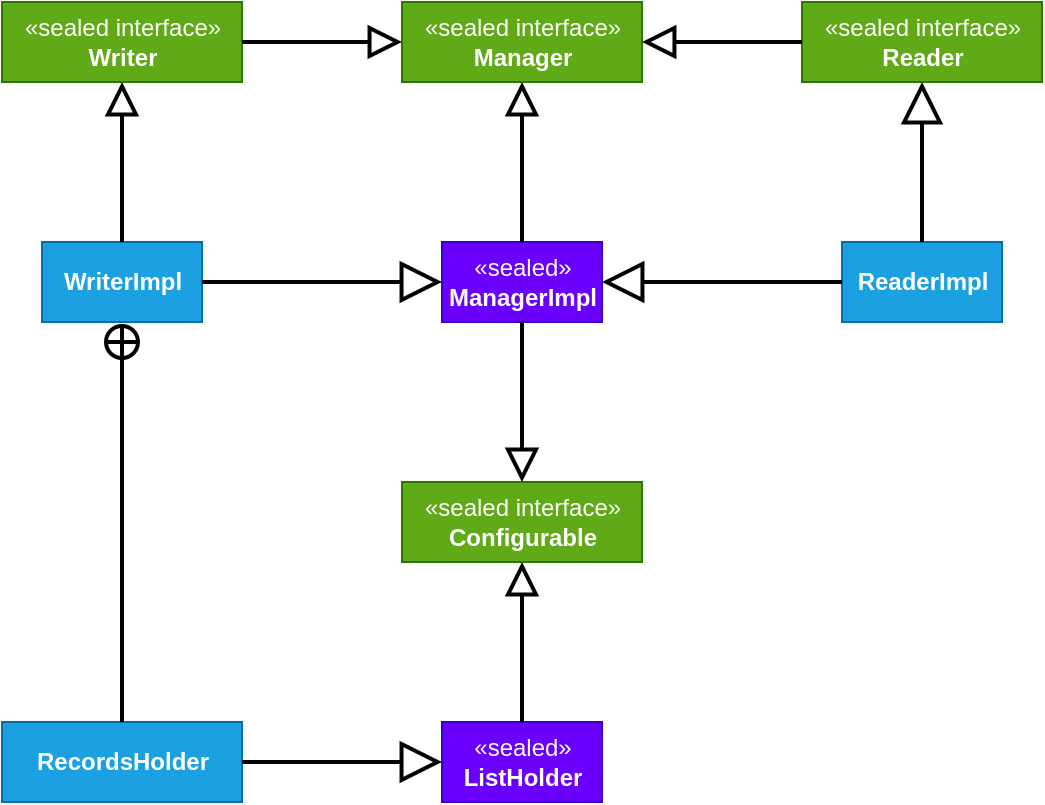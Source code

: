 <mxfile version="16.0.0" type="device" pages="2"><diagram id="4gqkbXoZPNrtpV4TiSYC" name="Manager"><mxGraphModel dx="1422" dy="873" grid="1" gridSize="10" guides="1" tooltips="1" connect="1" arrows="1" fold="1" page="1" pageScale="1" pageWidth="1169" pageHeight="827" math="0" shadow="0"><root><mxCell id="97BSthSGMk0bG24kFqdg-0"/><mxCell id="97BSthSGMk0bG24kFqdg-1" parent="97BSthSGMk0bG24kFqdg-0"/><mxCell id="97BSthSGMk0bG24kFqdg-2" value="«sealed interface»&lt;br&gt;&lt;b&gt;Configurable&lt;/b&gt;" style="html=1;fillColor=#60a917;fontColor=#ffffff;strokeColor=#2D7600;" vertex="1" parent="97BSthSGMk0bG24kFqdg-1"><mxGeometry x="240" y="280" width="120" height="40" as="geometry"/></mxCell><mxCell id="ojPJYZOT4_6PB99yHjlc-0" value="«sealed»&lt;br&gt;&lt;b&gt;ListHolder&lt;/b&gt;" style="html=1;fillColor=#6a00ff;fontColor=#ffffff;strokeColor=#3700CC;" vertex="1" parent="97BSthSGMk0bG24kFqdg-1"><mxGeometry x="260" y="400" width="80" height="40" as="geometry"/></mxCell><mxCell id="N0jveRPINmAG9H1u4sjZ-0" value="" style="endArrow=block;endFill=0;endSize=12;html=1;rounded=0;fontSize=12;strokeWidth=2;" edge="1" parent="97BSthSGMk0bG24kFqdg-1" source="ojPJYZOT4_6PB99yHjlc-0" target="97BSthSGMk0bG24kFqdg-2"><mxGeometry width="160" relative="1" as="geometry"><mxPoint x="360" y="480" as="sourcePoint"/><mxPoint x="360" y="400" as="targetPoint"/></mxGeometry></mxCell><mxCell id="Uh7QoEqF8FHnvb4glm_y-0" value="&lt;b&gt;RecordsHolder&lt;/b&gt;" style="html=1;fillColor=#1ba1e2;fontColor=#ffffff;strokeColor=#006EAF;" vertex="1" parent="97BSthSGMk0bG24kFqdg-1"><mxGeometry x="40" y="400" width="120" height="40" as="geometry"/></mxCell><mxCell id="FHa6XKOMPqe2WC_pueKy-0" value="" style="endArrow=block;endSize=16;endFill=0;html=1;rounded=0;fontSize=12;strokeWidth=2;" edge="1" parent="97BSthSGMk0bG24kFqdg-1" source="Uh7QoEqF8FHnvb4glm_y-0" target="ojPJYZOT4_6PB99yHjlc-0"><mxGeometry width="160" relative="1" as="geometry"><mxPoint x="190" y="480" as="sourcePoint"/><mxPoint x="150" y="400" as="targetPoint"/></mxGeometry></mxCell><mxCell id="FHa6XKOMPqe2WC_pueKy-7" value="&lt;b&gt;WriterImpl&lt;/b&gt;" style="html=1;fillColor=#1ba1e2;fontColor=#ffffff;strokeColor=#006EAF;" vertex="1" parent="97BSthSGMk0bG24kFqdg-1"><mxGeometry x="60" y="160" width="80" height="40" as="geometry"/></mxCell><mxCell id="FHa6XKOMPqe2WC_pueKy-9" value="" style="endArrow=none;startArrow=circlePlus;endFill=0;startFill=0;endSize=8;html=1;rounded=0;strokeWidth=2;" edge="1" parent="97BSthSGMk0bG24kFqdg-1" source="FHa6XKOMPqe2WC_pueKy-7" target="Uh7QoEqF8FHnvb4glm_y-0"><mxGeometry width="160" relative="1" as="geometry"><mxPoint x="450" y="410" as="sourcePoint"/><mxPoint x="450" y="490" as="targetPoint"/></mxGeometry></mxCell><mxCell id="FHa6XKOMPqe2WC_pueKy-25" value="«sealed interface»&lt;br&gt;&lt;b&gt;Manager&lt;/b&gt;" style="html=1;fillColor=#60a917;fontColor=#ffffff;strokeColor=#2D7600;" vertex="1" parent="97BSthSGMk0bG24kFqdg-1"><mxGeometry x="240" y="40" width="120" height="40" as="geometry"/></mxCell><mxCell id="ATWzokNBbirf8xxilFgU-0" value="«sealed»&lt;br&gt;&lt;b&gt;ManagerImpl&lt;br&gt;&lt;/b&gt;" style="html=1;fillColor=#6a00ff;fontColor=#ffffff;strokeColor=#3700CC;" vertex="1" parent="97BSthSGMk0bG24kFqdg-1"><mxGeometry x="260" y="160" width="80" height="40" as="geometry"/></mxCell><mxCell id="ATWzokNBbirf8xxilFgU-1" value="" style="endArrow=block;endFill=0;endSize=12;html=1;rounded=0;fontSize=12;strokeWidth=2;" edge="1" parent="97BSthSGMk0bG24kFqdg-1" source="ATWzokNBbirf8xxilFgU-0" target="FHa6XKOMPqe2WC_pueKy-25"><mxGeometry width="160" relative="1" as="geometry"><mxPoint x="450" y="370" as="sourcePoint"/><mxPoint x="290" y="290" as="targetPoint"/></mxGeometry></mxCell><mxCell id="ATWzokNBbirf8xxilFgU-2" value="&lt;b&gt;ReaderImpl&lt;/b&gt;" style="html=1;fillColor=#1ba1e2;fontColor=#ffffff;strokeColor=#006EAF;" vertex="1" parent="97BSthSGMk0bG24kFqdg-1"><mxGeometry x="460" y="160" width="80" height="40" as="geometry"/></mxCell><mxCell id="ATWzokNBbirf8xxilFgU-3" value="" style="endArrow=block;endSize=16;endFill=0;html=1;rounded=0;fontSize=12;strokeWidth=2;" edge="1" parent="97BSthSGMk0bG24kFqdg-1" source="ATWzokNBbirf8xxilFgU-2" target="ATWzokNBbirf8xxilFgU-0"><mxGeometry width="160" relative="1" as="geometry"><mxPoint x="390" y="510" as="sourcePoint"/><mxPoint x="290" y="410" as="targetPoint"/></mxGeometry></mxCell><mxCell id="ATWzokNBbirf8xxilFgU-5" value="" style="endArrow=block;endSize=16;endFill=0;html=1;rounded=0;fontSize=12;strokeWidth=2;" edge="1" parent="97BSthSGMk0bG24kFqdg-1" source="FHa6XKOMPqe2WC_pueKy-7" target="ATWzokNBbirf8xxilFgU-0"><mxGeometry width="160" relative="1" as="geometry"><mxPoint x="490" y="510" as="sourcePoint"/><mxPoint x="590" y="390" as="targetPoint"/></mxGeometry></mxCell><mxCell id="ATWzokNBbirf8xxilFgU-6" value="«sealed interface»&lt;br&gt;&lt;b&gt;Reader&lt;/b&gt;" style="html=1;fillColor=#60a917;fontColor=#ffffff;strokeColor=#2D7600;" vertex="1" parent="97BSthSGMk0bG24kFqdg-1"><mxGeometry x="440" y="40" width="120" height="40" as="geometry"/></mxCell><mxCell id="ATWzokNBbirf8xxilFgU-7" value="" style="endArrow=block;endFill=0;endSize=12;html=1;rounded=0;fontSize=12;strokeWidth=2;" edge="1" parent="97BSthSGMk0bG24kFqdg-1" source="ATWzokNBbirf8xxilFgU-6" target="FHa6XKOMPqe2WC_pueKy-25"><mxGeometry width="160" relative="1" as="geometry"><mxPoint x="670" y="370" as="sourcePoint"/><mxPoint x="670" y="290" as="targetPoint"/></mxGeometry></mxCell><mxCell id="ATWzokNBbirf8xxilFgU-8" value="" style="endArrow=block;endSize=16;endFill=0;html=1;rounded=0;fontSize=12;strokeWidth=2;" edge="1" parent="97BSthSGMk0bG24kFqdg-1" source="ATWzokNBbirf8xxilFgU-2" target="ATWzokNBbirf8xxilFgU-6"><mxGeometry width="160" relative="1" as="geometry"><mxPoint x="653.333" y="370" as="sourcePoint"/><mxPoint x="506.667" y="290" as="targetPoint"/></mxGeometry></mxCell><mxCell id="ATWzokNBbirf8xxilFgU-9" value="«sealed interface»&lt;br&gt;&lt;b&gt;Writer&lt;/b&gt;" style="html=1;fillColor=#60a917;fontColor=#ffffff;strokeColor=#2D7600;" vertex="1" parent="97BSthSGMk0bG24kFqdg-1"><mxGeometry x="40" y="40" width="120" height="40" as="geometry"/></mxCell><mxCell id="ATWzokNBbirf8xxilFgU-12" value="" style="endArrow=block;endFill=0;endSize=12;html=1;rounded=0;fontSize=12;strokeWidth=2;" edge="1" parent="97BSthSGMk0bG24kFqdg-1" source="ATWzokNBbirf8xxilFgU-9" target="FHa6XKOMPqe2WC_pueKy-25"><mxGeometry width="160" relative="1" as="geometry"><mxPoint x="510" y="250" as="sourcePoint"/><mxPoint x="670" y="170" as="targetPoint"/></mxGeometry></mxCell><mxCell id="ATWzokNBbirf8xxilFgU-13" value="" style="endArrow=block;endFill=0;endSize=12;html=1;rounded=0;fontSize=12;strokeWidth=2;" edge="1" parent="97BSthSGMk0bG24kFqdg-1" source="FHa6XKOMPqe2WC_pueKy-7" target="ATWzokNBbirf8xxilFgU-9"><mxGeometry width="160" relative="1" as="geometry"><mxPoint x="170" y="150" as="sourcePoint"/><mxPoint x="650" y="150" as="targetPoint"/></mxGeometry></mxCell><mxCell id="tB1WrE-QpYFQmfNMvsqq-1" value="" style="endArrow=block;endFill=0;endSize=12;html=1;rounded=0;fontSize=12;strokeWidth=2;" edge="1" parent="97BSthSGMk0bG24kFqdg-1" source="ATWzokNBbirf8xxilFgU-0" target="97BSthSGMk0bG24kFqdg-2"><mxGeometry width="160" relative="1" as="geometry"><mxPoint x="330" y="170" as="sourcePoint"/><mxPoint x="330" y="90" as="targetPoint"/></mxGeometry></mxCell></root></mxGraphModel></diagram><diagram id="wt7sS-zIa_kjdXnI7Ox_" name="Exceptions"><mxGraphModel dx="1422" dy="873" grid="1" gridSize="10" guides="1" tooltips="1" connect="1" arrows="1" fold="1" page="1" pageScale="1" pageWidth="1169" pageHeight="827" math="0" shadow="0"><root><mxCell id="Feg0Q7_4iiQK9QdwC4RV-0"/><mxCell id="Feg0Q7_4iiQK9QdwC4RV-1" parent="Feg0Q7_4iiQK9QdwC4RV-0"/><mxCell id="Feg0Q7_4iiQK9QdwC4RV-2" value="&lt;b&gt;IllegalArgumentException&lt;/b&gt;" style="html=1;fillColor=#1ba1e2;fontColor=#ffffff;strokeColor=#006EAF;" vertex="1" parent="Feg0Q7_4iiQK9QdwC4RV-1"><mxGeometry x="505" y="274" width="160" height="40" as="geometry"/></mxCell><mxCell id="Feg0Q7_4iiQK9QdwC4RV-3" value="«sealed»&lt;br&gt;&lt;b&gt;CsvException&lt;/b&gt;" style="html=1;fillColor=#6a00ff;fontColor=#ffffff;strokeColor=#3700CC;" vertex="1" parent="Feg0Q7_4iiQK9QdwC4RV-1"><mxGeometry x="525" y="394" width="120" height="40" as="geometry"/></mxCell><mxCell id="Feg0Q7_4iiQK9QdwC4RV-4" value="" style="endArrow=block;endSize=16;endFill=0;html=1;rounded=0;fontSize=12;strokeWidth=2;edgeStyle=orthogonalEdgeStyle;" edge="1" parent="Feg0Q7_4iiQK9QdwC4RV-1" source="Feg0Q7_4iiQK9QdwC4RV-3" target="Feg0Q7_4iiQK9QdwC4RV-2"><mxGeometry width="160" relative="1" as="geometry"><mxPoint x="115" y="544" as="sourcePoint"/><mxPoint x="15" y="444" as="targetPoint"/></mxGeometry></mxCell><mxCell id="Feg0Q7_4iiQK9QdwC4RV-5" value="&lt;b&gt;FileNotFoundException&lt;/b&gt;" style="html=1;fillColor=#1ba1e2;fontColor=#ffffff;strokeColor=#006EAF;" vertex="1" parent="Feg0Q7_4iiQK9QdwC4RV-1"><mxGeometry x="285" y="514" width="160" height="40" as="geometry"/></mxCell><mxCell id="Feg0Q7_4iiQK9QdwC4RV-6" value="" style="endArrow=block;endSize=16;endFill=0;html=1;rounded=0;fontSize=12;strokeWidth=2;edgeStyle=orthogonalEdgeStyle;exitX=0.5;exitY=0;exitDx=0;exitDy=0;" edge="1" parent="Feg0Q7_4iiQK9QdwC4RV-1" source="Feg0Q7_4iiQK9QdwC4RV-5" target="Feg0Q7_4iiQK9QdwC4RV-3"><mxGeometry width="160" relative="1" as="geometry"><mxPoint x="375" y="404" as="sourcePoint"/><mxPoint x="375" y="324" as="targetPoint"/></mxGeometry></mxCell><mxCell id="Feg0Q7_4iiQK9QdwC4RV-7" value="&lt;b&gt;InvalidConfigurationException&lt;/b&gt;" style="html=1;fillColor=#1ba1e2;fontColor=#ffffff;strokeColor=#006EAF;" vertex="1" parent="Feg0Q7_4iiQK9QdwC4RV-1"><mxGeometry x="485" y="514" width="200" height="40" as="geometry"/></mxCell><mxCell id="Feg0Q7_4iiQK9QdwC4RV-8" value="" style="endArrow=block;endSize=16;endFill=0;html=1;rounded=0;fontSize=12;strokeWidth=2;edgeStyle=orthogonalEdgeStyle;" edge="1" parent="Feg0Q7_4iiQK9QdwC4RV-1" source="Feg0Q7_4iiQK9QdwC4RV-7" target="Feg0Q7_4iiQK9QdwC4RV-3"><mxGeometry width="160" relative="1" as="geometry"><mxPoint x="375" y="524" as="sourcePoint"/><mxPoint x="375" y="444" as="targetPoint"/></mxGeometry></mxCell><mxCell id="Feg0Q7_4iiQK9QdwC4RV-9" value="&lt;b&gt;InvalidTypeException&lt;/b&gt;" style="html=1;fillColor=#1ba1e2;fontColor=#ffffff;strokeColor=#006EAF;" vertex="1" parent="Feg0Q7_4iiQK9QdwC4RV-1"><mxGeometry x="725" y="514" width="160" height="40" as="geometry"/></mxCell><mxCell id="Feg0Q7_4iiQK9QdwC4RV-10" value="" style="endArrow=block;endSize=16;endFill=0;html=1;rounded=0;fontSize=12;strokeWidth=2;edgeStyle=orthogonalEdgeStyle;exitX=0.5;exitY=0;exitDx=0;exitDy=0;" edge="1" parent="Feg0Q7_4iiQK9QdwC4RV-1" source="Feg0Q7_4iiQK9QdwC4RV-9" target="Feg0Q7_4iiQK9QdwC4RV-3"><mxGeometry width="160" relative="1" as="geometry"><mxPoint x="595" y="524" as="sourcePoint"/><mxPoint x="475" y="444" as="targetPoint"/></mxGeometry></mxCell></root></mxGraphModel></diagram></mxfile>